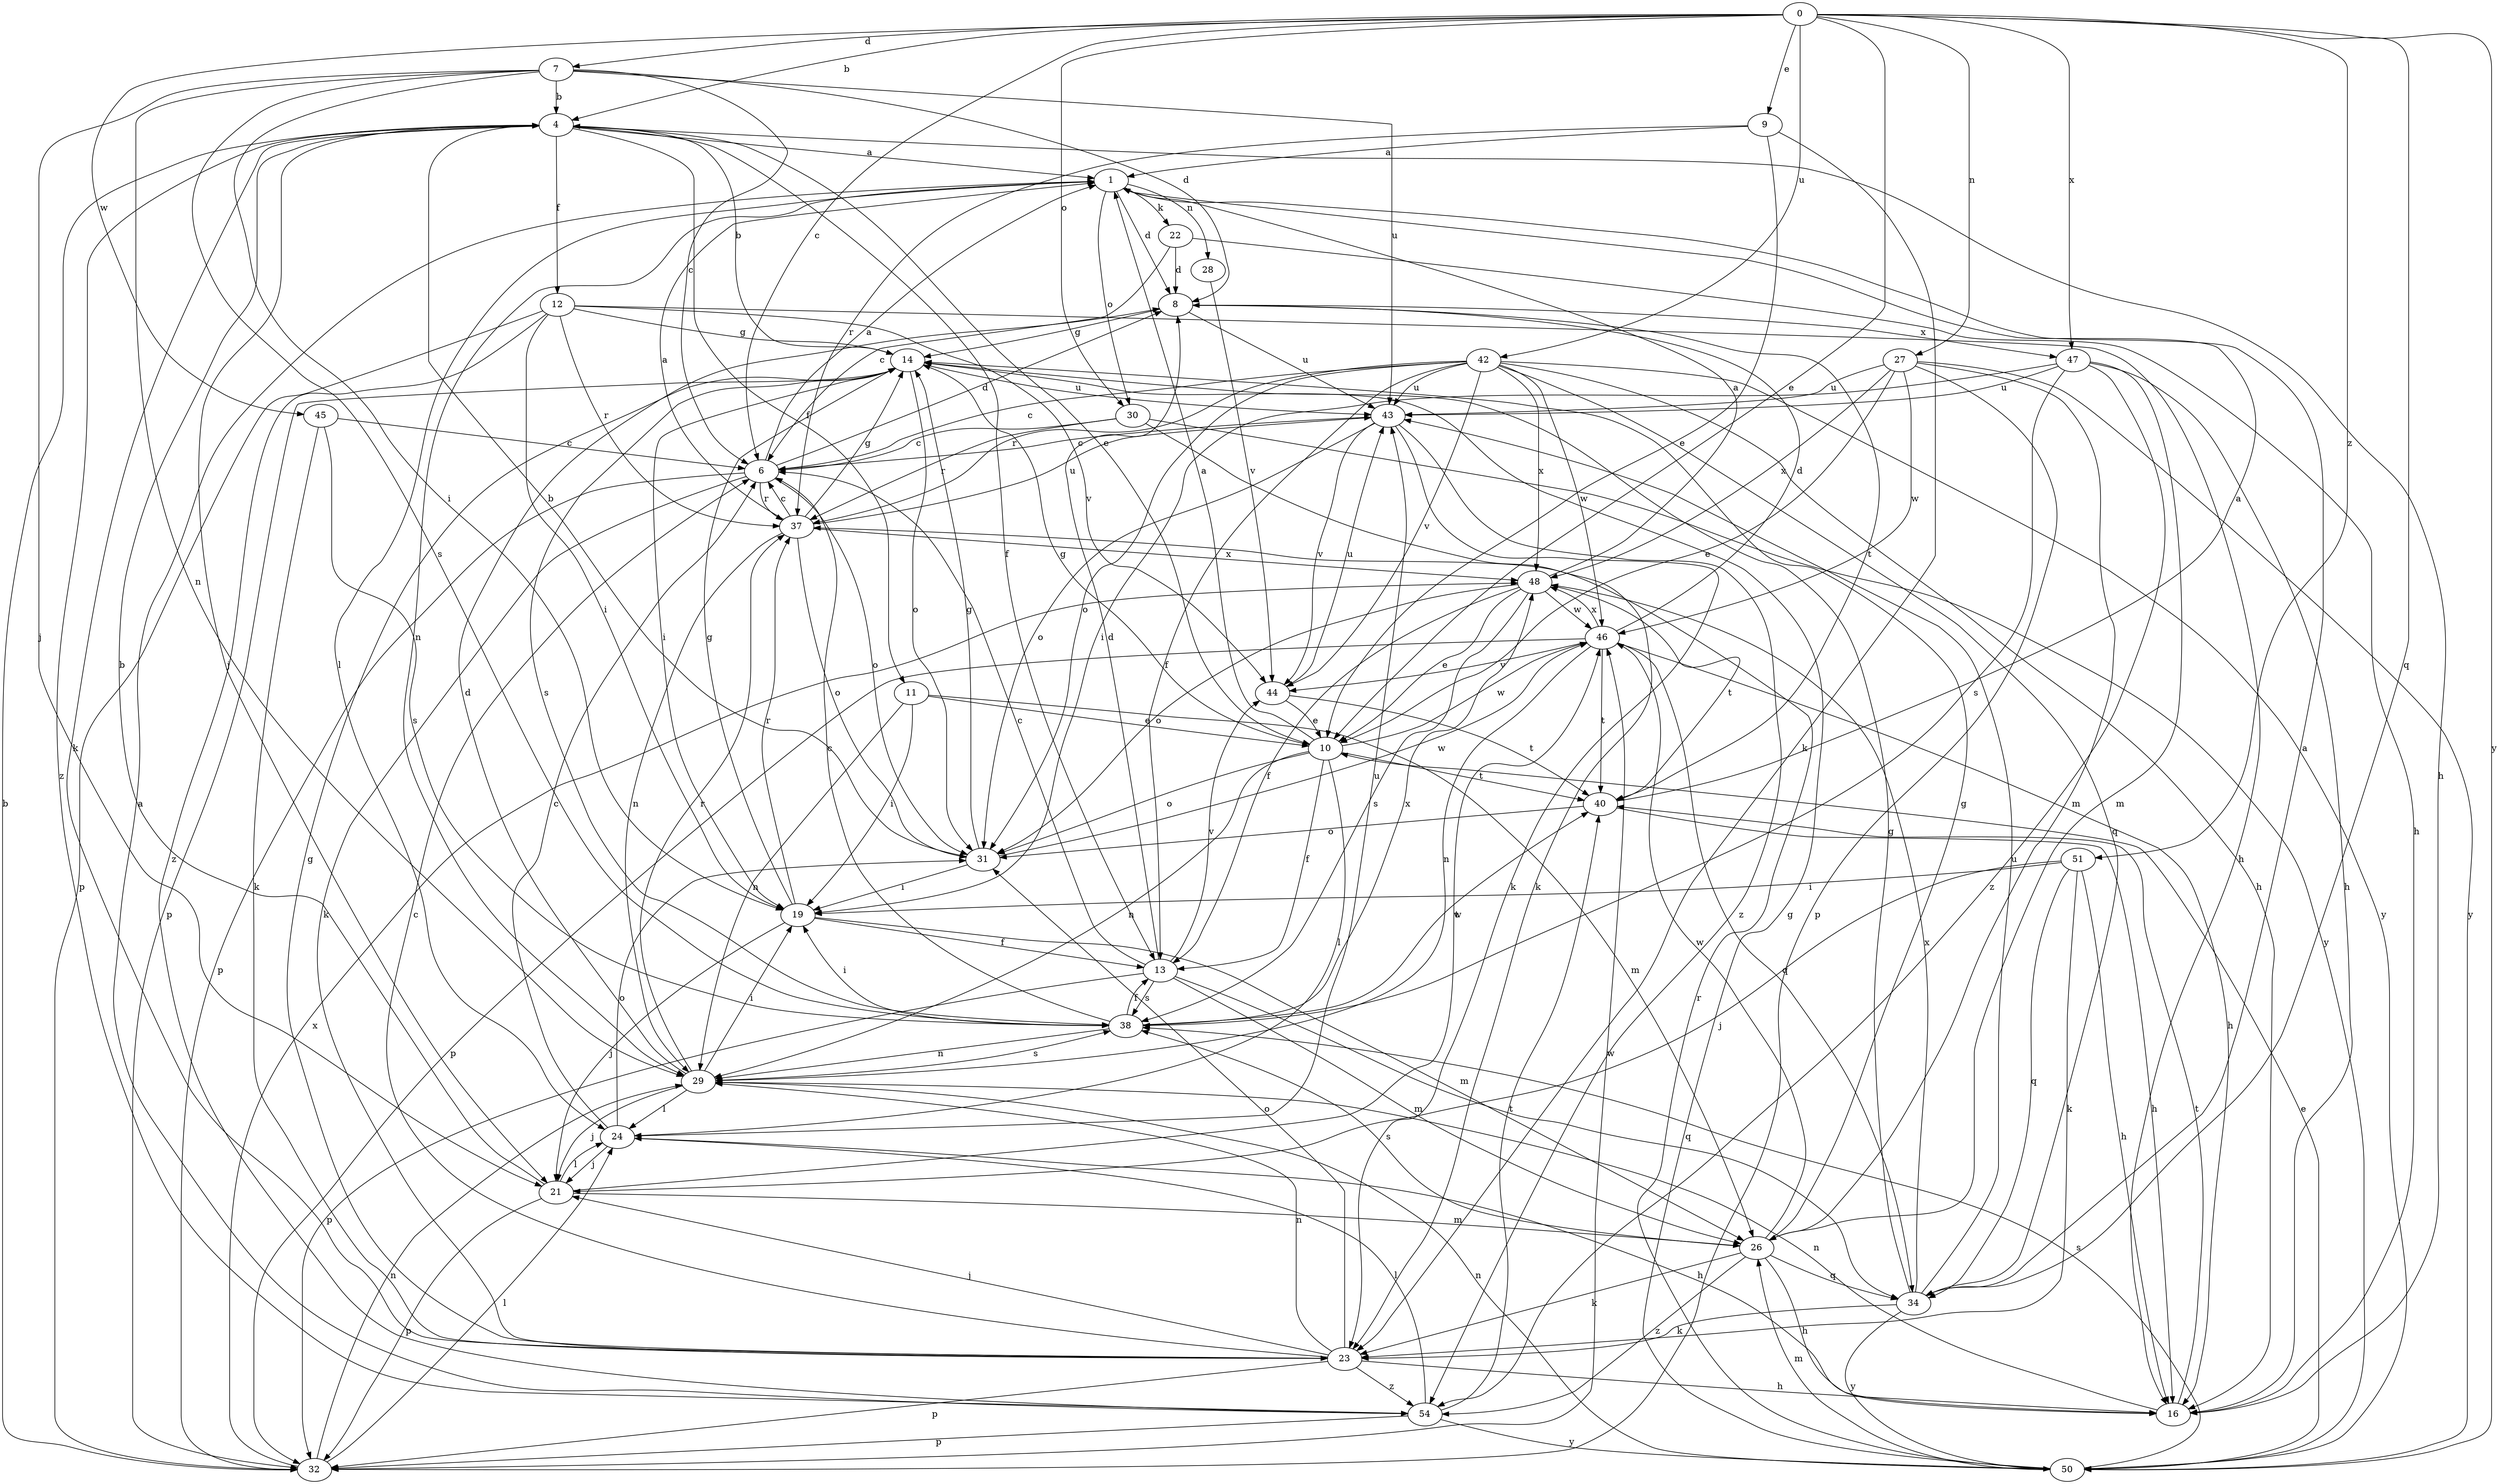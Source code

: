 strict digraph  {
0;
1;
4;
6;
7;
8;
9;
10;
11;
12;
13;
14;
16;
19;
21;
22;
23;
24;
26;
27;
28;
29;
30;
31;
32;
34;
37;
38;
40;
42;
43;
44;
45;
46;
47;
48;
50;
51;
54;
0 -> 4  [label=b];
0 -> 6  [label=c];
0 -> 7  [label=d];
0 -> 9  [label=e];
0 -> 10  [label=e];
0 -> 27  [label=n];
0 -> 30  [label=o];
0 -> 34  [label=q];
0 -> 42  [label=u];
0 -> 45  [label=w];
0 -> 47  [label=x];
0 -> 50  [label=y];
0 -> 51  [label=z];
1 -> 8  [label=d];
1 -> 22  [label=k];
1 -> 24  [label=l];
1 -> 28  [label=n];
1 -> 29  [label=n];
1 -> 30  [label=o];
4 -> 1  [label=a];
4 -> 10  [label=e];
4 -> 11  [label=f];
4 -> 12  [label=f];
4 -> 13  [label=f];
4 -> 16  [label=h];
4 -> 21  [label=j];
4 -> 23  [label=k];
4 -> 54  [label=z];
6 -> 1  [label=a];
6 -> 8  [label=d];
6 -> 23  [label=k];
6 -> 31  [label=o];
6 -> 32  [label=p];
6 -> 37  [label=r];
7 -> 4  [label=b];
7 -> 6  [label=c];
7 -> 8  [label=d];
7 -> 19  [label=i];
7 -> 21  [label=j];
7 -> 29  [label=n];
7 -> 38  [label=s];
7 -> 43  [label=u];
8 -> 14  [label=g];
8 -> 40  [label=t];
8 -> 43  [label=u];
8 -> 47  [label=x];
9 -> 1  [label=a];
9 -> 10  [label=e];
9 -> 23  [label=k];
9 -> 37  [label=r];
10 -> 1  [label=a];
10 -> 13  [label=f];
10 -> 14  [label=g];
10 -> 24  [label=l];
10 -> 29  [label=n];
10 -> 31  [label=o];
10 -> 40  [label=t];
10 -> 46  [label=w];
11 -> 10  [label=e];
11 -> 19  [label=i];
11 -> 26  [label=m];
11 -> 29  [label=n];
12 -> 14  [label=g];
12 -> 16  [label=h];
12 -> 19  [label=i];
12 -> 32  [label=p];
12 -> 37  [label=r];
12 -> 44  [label=v];
12 -> 54  [label=z];
13 -> 6  [label=c];
13 -> 8  [label=d];
13 -> 26  [label=m];
13 -> 32  [label=p];
13 -> 34  [label=q];
13 -> 38  [label=s];
13 -> 44  [label=v];
14 -> 4  [label=b];
14 -> 19  [label=i];
14 -> 31  [label=o];
14 -> 32  [label=p];
14 -> 38  [label=s];
14 -> 43  [label=u];
16 -> 29  [label=n];
16 -> 40  [label=t];
19 -> 13  [label=f];
19 -> 14  [label=g];
19 -> 21  [label=j];
19 -> 26  [label=m];
19 -> 37  [label=r];
21 -> 4  [label=b];
21 -> 24  [label=l];
21 -> 26  [label=m];
21 -> 32  [label=p];
21 -> 46  [label=w];
22 -> 6  [label=c];
22 -> 8  [label=d];
22 -> 16  [label=h];
23 -> 6  [label=c];
23 -> 14  [label=g];
23 -> 16  [label=h];
23 -> 21  [label=j];
23 -> 29  [label=n];
23 -> 31  [label=o];
23 -> 32  [label=p];
23 -> 54  [label=z];
24 -> 6  [label=c];
24 -> 16  [label=h];
24 -> 21  [label=j];
24 -> 31  [label=o];
24 -> 43  [label=u];
26 -> 14  [label=g];
26 -> 16  [label=h];
26 -> 23  [label=k];
26 -> 34  [label=q];
26 -> 38  [label=s];
26 -> 46  [label=w];
26 -> 54  [label=z];
27 -> 10  [label=e];
27 -> 26  [label=m];
27 -> 32  [label=p];
27 -> 43  [label=u];
27 -> 46  [label=w];
27 -> 48  [label=x];
27 -> 50  [label=y];
28 -> 44  [label=v];
29 -> 8  [label=d];
29 -> 19  [label=i];
29 -> 21  [label=j];
29 -> 24  [label=l];
29 -> 37  [label=r];
29 -> 38  [label=s];
30 -> 6  [label=c];
30 -> 23  [label=k];
30 -> 37  [label=r];
30 -> 50  [label=y];
31 -> 4  [label=b];
31 -> 14  [label=g];
31 -> 19  [label=i];
31 -> 46  [label=w];
32 -> 4  [label=b];
32 -> 24  [label=l];
32 -> 29  [label=n];
32 -> 46  [label=w];
32 -> 48  [label=x];
34 -> 1  [label=a];
34 -> 14  [label=g];
34 -> 23  [label=k];
34 -> 43  [label=u];
34 -> 48  [label=x];
34 -> 50  [label=y];
37 -> 1  [label=a];
37 -> 6  [label=c];
37 -> 14  [label=g];
37 -> 29  [label=n];
37 -> 31  [label=o];
37 -> 43  [label=u];
37 -> 48  [label=x];
38 -> 6  [label=c];
38 -> 13  [label=f];
38 -> 19  [label=i];
38 -> 29  [label=n];
38 -> 40  [label=t];
38 -> 48  [label=x];
40 -> 1  [label=a];
40 -> 16  [label=h];
40 -> 31  [label=o];
42 -> 6  [label=c];
42 -> 13  [label=f];
42 -> 16  [label=h];
42 -> 31  [label=o];
42 -> 34  [label=q];
42 -> 37  [label=r];
42 -> 43  [label=u];
42 -> 44  [label=v];
42 -> 46  [label=w];
42 -> 48  [label=x];
42 -> 50  [label=y];
43 -> 6  [label=c];
43 -> 23  [label=k];
43 -> 31  [label=o];
43 -> 44  [label=v];
43 -> 54  [label=z];
44 -> 10  [label=e];
44 -> 40  [label=t];
44 -> 43  [label=u];
45 -> 6  [label=c];
45 -> 23  [label=k];
45 -> 38  [label=s];
46 -> 8  [label=d];
46 -> 16  [label=h];
46 -> 29  [label=n];
46 -> 32  [label=p];
46 -> 34  [label=q];
46 -> 40  [label=t];
46 -> 44  [label=v];
46 -> 48  [label=x];
47 -> 16  [label=h];
47 -> 19  [label=i];
47 -> 26  [label=m];
47 -> 38  [label=s];
47 -> 43  [label=u];
47 -> 54  [label=z];
48 -> 1  [label=a];
48 -> 10  [label=e];
48 -> 13  [label=f];
48 -> 31  [label=o];
48 -> 38  [label=s];
48 -> 40  [label=t];
48 -> 46  [label=w];
50 -> 10  [label=e];
50 -> 14  [label=g];
50 -> 26  [label=m];
50 -> 29  [label=n];
50 -> 37  [label=r];
50 -> 38  [label=s];
51 -> 16  [label=h];
51 -> 19  [label=i];
51 -> 21  [label=j];
51 -> 23  [label=k];
51 -> 34  [label=q];
54 -> 1  [label=a];
54 -> 24  [label=l];
54 -> 32  [label=p];
54 -> 40  [label=t];
54 -> 50  [label=y];
}
